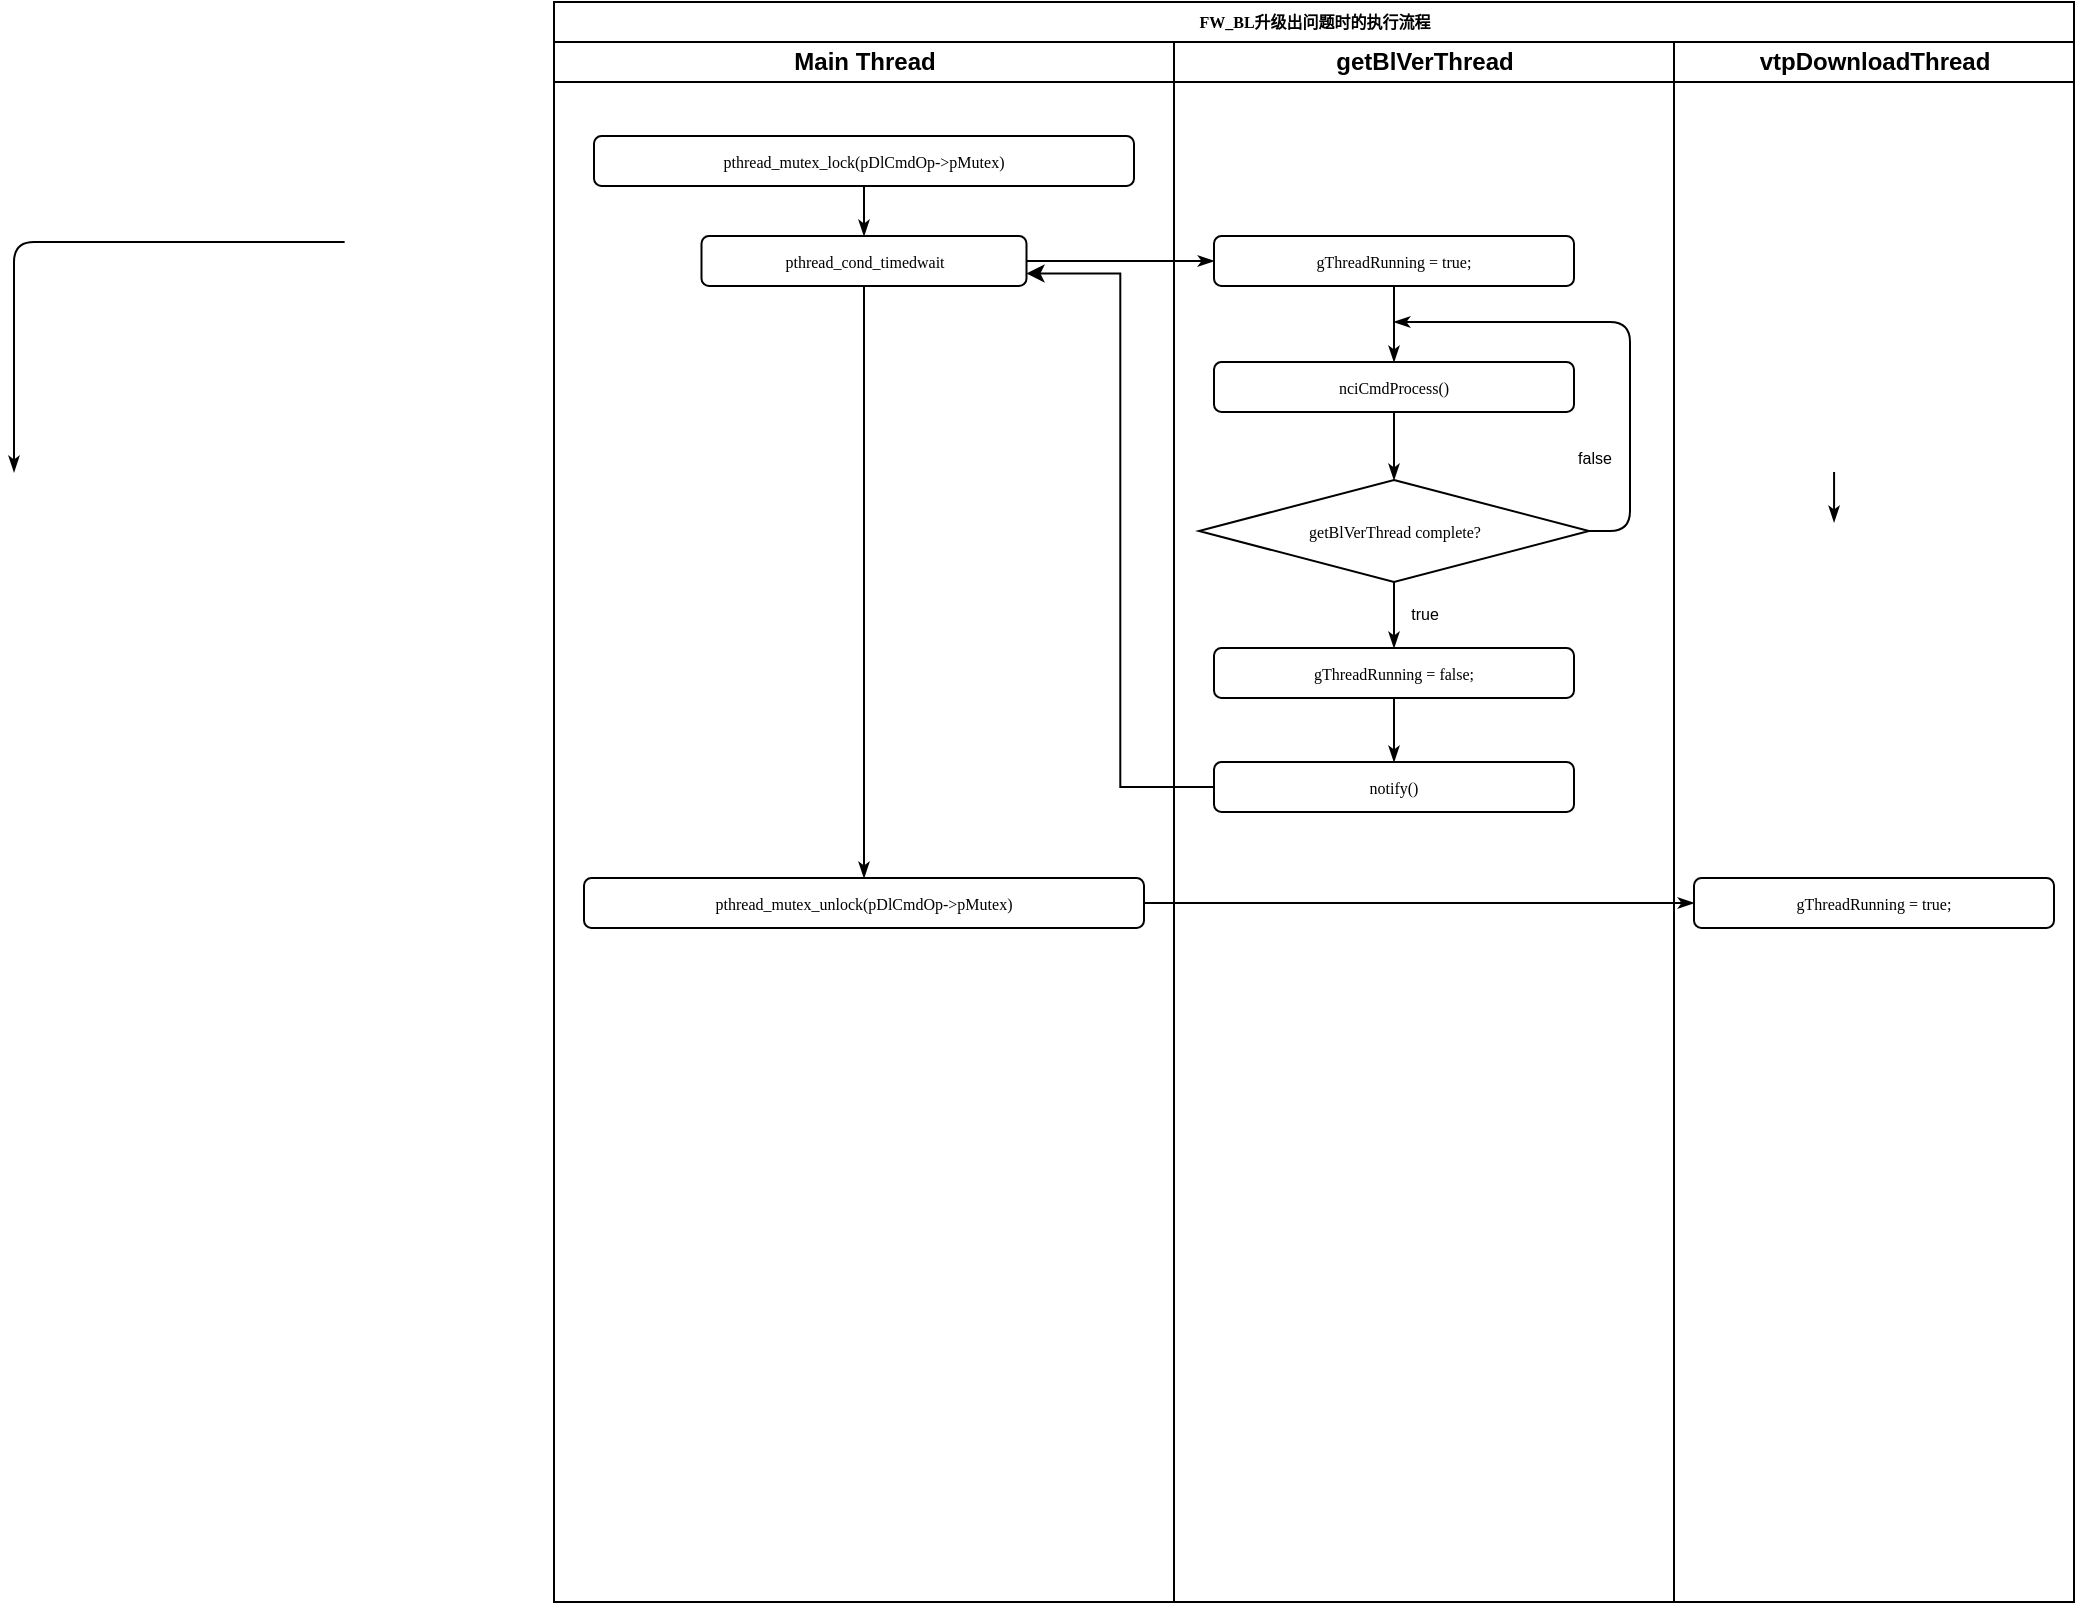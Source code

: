 <mxfile version="20.2.3" type="github">
  <diagram name="Page-1" id="74e2e168-ea6b-b213-b513-2b3c1d86103e">
    <mxGraphModel dx="981" dy="530" grid="1" gridSize="10" guides="1" tooltips="1" connect="1" arrows="1" fold="1" page="1" pageScale="1" pageWidth="1100" pageHeight="850" background="none" math="0" shadow="0">
      <root>
        <mxCell id="0" />
        <mxCell id="1" parent="0" />
        <mxCell id="77e6c97f196da883-1" value="FW_BL升级出问题时的执行流程" style="swimlane;html=1;childLayout=stackLayout;startSize=20;rounded=0;shadow=0;labelBackgroundColor=none;strokeWidth=1;fontFamily=Verdana;fontSize=8;align=center;" parent="1" vertex="1">
          <mxGeometry x="290" y="50" width="760" height="800" as="geometry" />
        </mxCell>
        <mxCell id="77e6c97f196da883-2" value="Main Thread" style="swimlane;html=1;startSize=20;" parent="77e6c97f196da883-1" vertex="1">
          <mxGeometry y="20" width="310" height="780" as="geometry" />
        </mxCell>
        <mxCell id="77e6c97f196da883-8" value="pthread_cond_timedwait" style="rounded=1;whiteSpace=wrap;html=1;shadow=0;labelBackgroundColor=none;strokeWidth=1;fontFamily=Verdana;fontSize=8;align=center;" parent="77e6c97f196da883-2" vertex="1">
          <mxGeometry x="73.75" y="97" width="162.5" height="25" as="geometry" />
        </mxCell>
        <mxCell id="oON87pEDAaG0b01-S6Sm-5" value="pthread_mutex_unlock(pDlCmdOp-&amp;gt;pMutex)" style="rounded=1;whiteSpace=wrap;html=1;shadow=0;labelBackgroundColor=none;strokeWidth=1;fontFamily=Verdana;fontSize=8;align=center;" parent="77e6c97f196da883-2" vertex="1">
          <mxGeometry x="15" y="418" width="280" height="25" as="geometry" />
        </mxCell>
        <mxCell id="oON87pEDAaG0b01-S6Sm-8" value="pthread_mutex_lock(pDlCmdOp-&amp;gt;pMutex)" style="rounded=1;whiteSpace=wrap;html=1;shadow=0;labelBackgroundColor=none;strokeWidth=1;fontFamily=Verdana;fontSize=8;align=center;" parent="77e6c97f196da883-2" vertex="1">
          <mxGeometry x="20" y="47" width="270" height="25" as="geometry" />
        </mxCell>
        <mxCell id="oON87pEDAaG0b01-S6Sm-9" style="edgeStyle=orthogonalEdgeStyle;rounded=1;html=1;labelBackgroundColor=none;startArrow=none;startFill=0;startSize=5;endArrow=classicThin;endFill=1;endSize=5;jettySize=auto;orthogonalLoop=1;strokeWidth=1;fontFamily=Verdana;fontSize=8;exitX=0.5;exitY=1;exitDx=0;exitDy=0;entryX=0.5;entryY=0;entryDx=0;entryDy=0;" parent="77e6c97f196da883-2" source="oON87pEDAaG0b01-S6Sm-8" target="77e6c97f196da883-8" edge="1">
          <mxGeometry relative="1" as="geometry">
            <mxPoint x="284" y="132" as="sourcePoint" />
            <mxPoint x="80" y="90" as="targetPoint" />
          </mxGeometry>
        </mxCell>
        <mxCell id="oON87pEDAaG0b01-S6Sm-11" style="edgeStyle=orthogonalEdgeStyle;rounded=1;html=1;labelBackgroundColor=none;startArrow=none;startFill=0;startSize=5;endArrow=classicThin;endFill=1;endSize=5;jettySize=auto;orthogonalLoop=1;strokeWidth=1;fontFamily=Verdana;fontSize=8;exitX=0.5;exitY=1;exitDx=0;exitDy=0;" parent="77e6c97f196da883-2" source="77e6c97f196da883-8" target="oON87pEDAaG0b01-S6Sm-5" edge="1">
          <mxGeometry relative="1" as="geometry">
            <mxPoint x="165" y="82" as="sourcePoint" />
            <mxPoint x="165" y="107" as="targetPoint" />
          </mxGeometry>
        </mxCell>
        <mxCell id="77e6c97f196da883-26" style="edgeStyle=orthogonalEdgeStyle;rounded=1;html=1;labelBackgroundColor=none;startArrow=none;startFill=0;startSize=5;endArrow=classicThin;endFill=1;endSize=5;jettySize=auto;orthogonalLoop=1;strokeWidth=1;fontFamily=Verdana;fontSize=8" parent="77e6c97f196da883-1" source="77e6c97f196da883-8" target="77e6c97f196da883-11" edge="1">
          <mxGeometry relative="1" as="geometry" />
        </mxCell>
        <mxCell id="77e6c97f196da883-3" value="getBlVerThread" style="swimlane;html=1;startSize=20;" parent="77e6c97f196da883-1" vertex="1">
          <mxGeometry x="310" y="20" width="250" height="780" as="geometry" />
        </mxCell>
        <mxCell id="77e6c97f196da883-11" value="gThreadRunning = true;&lt;br&gt;" style="rounded=1;whiteSpace=wrap;html=1;shadow=0;labelBackgroundColor=none;strokeWidth=1;fontFamily=Verdana;fontSize=8;align=center;" parent="77e6c97f196da883-3" vertex="1">
          <mxGeometry x="20" y="97" width="180" height="25" as="geometry" />
        </mxCell>
        <mxCell id="oON87pEDAaG0b01-S6Sm-12" value="notify()" style="rounded=1;whiteSpace=wrap;html=1;shadow=0;labelBackgroundColor=none;strokeWidth=1;fontFamily=Verdana;fontSize=8;align=center;" parent="77e6c97f196da883-3" vertex="1">
          <mxGeometry x="20" y="360" width="180" height="25" as="geometry" />
        </mxCell>
        <mxCell id="oON87pEDAaG0b01-S6Sm-13" value="getBlVerThread complete?" style="rhombus;whiteSpace=wrap;html=1;rounded=0;shadow=0;labelBackgroundColor=none;strokeWidth=1;fontFamily=Verdana;fontSize=8;align=center;" parent="77e6c97f196da883-3" vertex="1">
          <mxGeometry x="12.5" y="219" width="195" height="51" as="geometry" />
        </mxCell>
        <mxCell id="oON87pEDAaG0b01-S6Sm-14" value="gThreadRunning = false;" style="rounded=1;whiteSpace=wrap;html=1;shadow=0;labelBackgroundColor=none;strokeWidth=1;fontFamily=Verdana;fontSize=8;align=center;" parent="77e6c97f196da883-3" vertex="1">
          <mxGeometry x="20" y="303" width="180" height="25" as="geometry" />
        </mxCell>
        <object label="" id="oON87pEDAaG0b01-S6Sm-15">
          <mxCell style="edgeStyle=orthogonalEdgeStyle;rounded=1;html=1;labelBackgroundColor=none;startArrow=none;startFill=0;startSize=5;endArrow=classicThin;endFill=1;endSize=5;jettySize=auto;orthogonalLoop=1;strokeWidth=1;fontFamily=Verdana;fontSize=8;exitX=0.5;exitY=1;exitDx=0;exitDy=0;entryX=0.5;entryY=0;entryDx=0;entryDy=0;" parent="77e6c97f196da883-3" source="oON87pEDAaG0b01-S6Sm-13" target="oON87pEDAaG0b01-S6Sm-14" edge="1">
            <mxGeometry relative="1" as="geometry">
              <mxPoint x="340.029" y="282" as="sourcePoint" />
              <mxPoint x="340.029" y="307.021" as="targetPoint" />
            </mxGeometry>
          </mxCell>
        </object>
        <mxCell id="oON87pEDAaG0b01-S6Sm-16" value="true" style="text;html=1;resizable=0;autosize=1;align=center;verticalAlign=middle;points=[];fillColor=none;strokeColor=none;rounded=0;fontSize=8;" parent="77e6c97f196da883-3" vertex="1">
          <mxGeometry x="105" y="271" width="40" height="30" as="geometry" />
        </mxCell>
        <mxCell id="oON87pEDAaG0b01-S6Sm-17" value="nciCmdProcess()" style="rounded=1;whiteSpace=wrap;html=1;shadow=0;labelBackgroundColor=none;strokeWidth=1;fontFamily=Verdana;fontSize=8;align=center;" parent="77e6c97f196da883-3" vertex="1">
          <mxGeometry x="20" y="160" width="180" height="25" as="geometry" />
        </mxCell>
        <mxCell id="oON87pEDAaG0b01-S6Sm-18" style="edgeStyle=orthogonalEdgeStyle;rounded=1;html=1;labelBackgroundColor=none;startArrow=none;startFill=0;startSize=5;endArrow=classicThin;endFill=1;endSize=5;jettySize=auto;orthogonalLoop=1;strokeWidth=1;fontFamily=Verdana;fontSize=8;exitX=0.5;exitY=1;exitDx=0;exitDy=0;entryX=0.5;entryY=0;entryDx=0;entryDy=0;" parent="77e6c97f196da883-3" source="77e6c97f196da883-11" target="oON87pEDAaG0b01-S6Sm-17" edge="1">
          <mxGeometry relative="1" as="geometry">
            <mxPoint x="340.029" y="225" as="sourcePoint" />
            <mxPoint x="340.029" y="250.021" as="targetPoint" />
          </mxGeometry>
        </mxCell>
        <mxCell id="oON87pEDAaG0b01-S6Sm-19" style="edgeStyle=orthogonalEdgeStyle;rounded=1;html=1;labelBackgroundColor=none;startArrow=none;startFill=0;startSize=5;endArrow=classicThin;endFill=1;endSize=5;jettySize=auto;orthogonalLoop=1;strokeWidth=1;fontFamily=Verdana;fontSize=8;entryX=0.5;entryY=0;entryDx=0;entryDy=0;" parent="77e6c97f196da883-3" source="oON87pEDAaG0b01-S6Sm-17" target="oON87pEDAaG0b01-S6Sm-13" edge="1">
          <mxGeometry relative="1" as="geometry">
            <mxPoint x="110" y="190" as="sourcePoint" />
            <mxPoint x="120" y="170" as="targetPoint" />
          </mxGeometry>
        </mxCell>
        <mxCell id="oON87pEDAaG0b01-S6Sm-21" value="false" style="text;html=1;resizable=0;autosize=1;align=center;verticalAlign=middle;points=[];fillColor=none;strokeColor=none;rounded=0;fontSize=8;" parent="77e6c97f196da883-3" vertex="1">
          <mxGeometry x="185" y="193" width="50" height="30" as="geometry" />
        </mxCell>
        <mxCell id="fB2f3T5bGvMoDqR02asQ-1" style="edgeStyle=orthogonalEdgeStyle;rounded=1;html=1;labelBackgroundColor=none;startArrow=none;startFill=0;startSize=5;endArrow=classicThin;endFill=1;endSize=5;jettySize=auto;orthogonalLoop=1;strokeWidth=1;fontFamily=Verdana;fontSize=8;exitX=0.5;exitY=1;exitDx=0;exitDy=0;entryX=0.5;entryY=0;entryDx=0;entryDy=0;" edge="1" parent="77e6c97f196da883-3" source="oON87pEDAaG0b01-S6Sm-14" target="oON87pEDAaG0b01-S6Sm-12">
          <mxGeometry relative="1" as="geometry">
            <mxPoint x="340.029" y="225" as="sourcePoint" />
            <mxPoint x="340.029" y="250.021" as="targetPoint" />
          </mxGeometry>
        </mxCell>
        <mxCell id="77e6c97f196da883-4" value="vtpDownloadThread" style="swimlane;html=1;startSize=20;" parent="77e6c97f196da883-1" vertex="1">
          <mxGeometry x="560" y="20" width="200" height="780" as="geometry" />
        </mxCell>
        <mxCell id="77e6c97f196da883-29" style="edgeStyle=orthogonalEdgeStyle;rounded=1;html=1;labelBackgroundColor=none;startArrow=none;startFill=0;startSize=5;endArrow=classicThin;endFill=1;endSize=5;jettySize=auto;orthogonalLoop=1;strokeWidth=1;fontFamily=Verdana;fontSize=8" parent="77e6c97f196da883-4" edge="1">
          <mxGeometry relative="1" as="geometry">
            <mxPoint x="80.034" y="215" as="sourcePoint" />
            <mxPoint x="80.034" y="240.026" as="targetPoint" />
          </mxGeometry>
        </mxCell>
        <mxCell id="fB2f3T5bGvMoDqR02asQ-2" value="gThreadRunning = true;" style="rounded=1;whiteSpace=wrap;html=1;shadow=0;labelBackgroundColor=none;strokeWidth=1;fontFamily=Verdana;fontSize=8;align=center;" vertex="1" parent="77e6c97f196da883-4">
          <mxGeometry x="10" y="418" width="180" height="25" as="geometry" />
        </mxCell>
        <mxCell id="oON87pEDAaG0b01-S6Sm-7" value="" style="edgeStyle=orthogonalEdgeStyle;rounded=0;orthogonalLoop=1;jettySize=auto;html=1;fontSize=8;entryX=1;entryY=0.75;entryDx=0;entryDy=0;exitX=0;exitY=0.5;exitDx=0;exitDy=0;" parent="77e6c97f196da883-1" target="77e6c97f196da883-8" edge="1" source="oON87pEDAaG0b01-S6Sm-12">
          <mxGeometry relative="1" as="geometry">
            <mxPoint x="330" y="272.5" as="sourcePoint" />
            <mxPoint x="280.029" y="182" as="targetPoint" />
          </mxGeometry>
        </mxCell>
        <mxCell id="fB2f3T5bGvMoDqR02asQ-3" style="edgeStyle=orthogonalEdgeStyle;rounded=1;html=1;labelBackgroundColor=none;startArrow=none;startFill=0;startSize=5;endArrow=classicThin;endFill=1;endSize=5;jettySize=auto;orthogonalLoop=1;strokeWidth=1;fontFamily=Verdana;fontSize=8;entryX=0;entryY=0.5;entryDx=0;entryDy=0;exitX=1;exitY=0.5;exitDx=0;exitDy=0;" edge="1" parent="77e6c97f196da883-1" source="oON87pEDAaG0b01-S6Sm-5" target="fB2f3T5bGvMoDqR02asQ-2">
          <mxGeometry relative="1" as="geometry">
            <mxPoint x="360" y="460.0" as="sourcePoint" />
            <mxPoint x="453.75" y="460.0" as="targetPoint" />
          </mxGeometry>
        </mxCell>
        <mxCell id="77e6c97f196da883-27" style="edgeStyle=orthogonalEdgeStyle;rounded=1;html=1;labelBackgroundColor=none;startArrow=none;startFill=0;startSize=5;endArrow=classicThin;endFill=1;endSize=5;jettySize=auto;orthogonalLoop=1;strokeWidth=1;fontFamily=Verdana;fontSize=8" parent="1" edge="1">
          <mxGeometry relative="1" as="geometry">
            <Array as="points">
              <mxPoint x="189.97" y="170" />
              <mxPoint x="19.97" y="170" />
            </Array>
            <mxPoint x="139.97" y="170" as="sourcePoint" />
            <mxPoint x="19.999" y="285" as="targetPoint" />
          </mxGeometry>
        </mxCell>
        <mxCell id="oON87pEDAaG0b01-S6Sm-20" style="edgeStyle=orthogonalEdgeStyle;rounded=1;html=1;labelBackgroundColor=none;startArrow=none;startFill=0;startSize=5;endArrow=classicThin;endFill=1;endSize=5;jettySize=auto;orthogonalLoop=1;strokeWidth=1;fontFamily=Verdana;fontSize=8;exitX=1;exitY=0.5;exitDx=0;exitDy=0;" parent="1" source="oON87pEDAaG0b01-S6Sm-13" edge="1">
          <mxGeometry relative="1" as="geometry">
            <mxPoint x="940.0" y="295" as="sourcePoint" />
            <mxPoint x="710" y="210" as="targetPoint" />
            <Array as="points">
              <mxPoint x="828" y="315" />
              <mxPoint x="828" y="210" />
            </Array>
          </mxGeometry>
        </mxCell>
      </root>
    </mxGraphModel>
  </diagram>
</mxfile>

